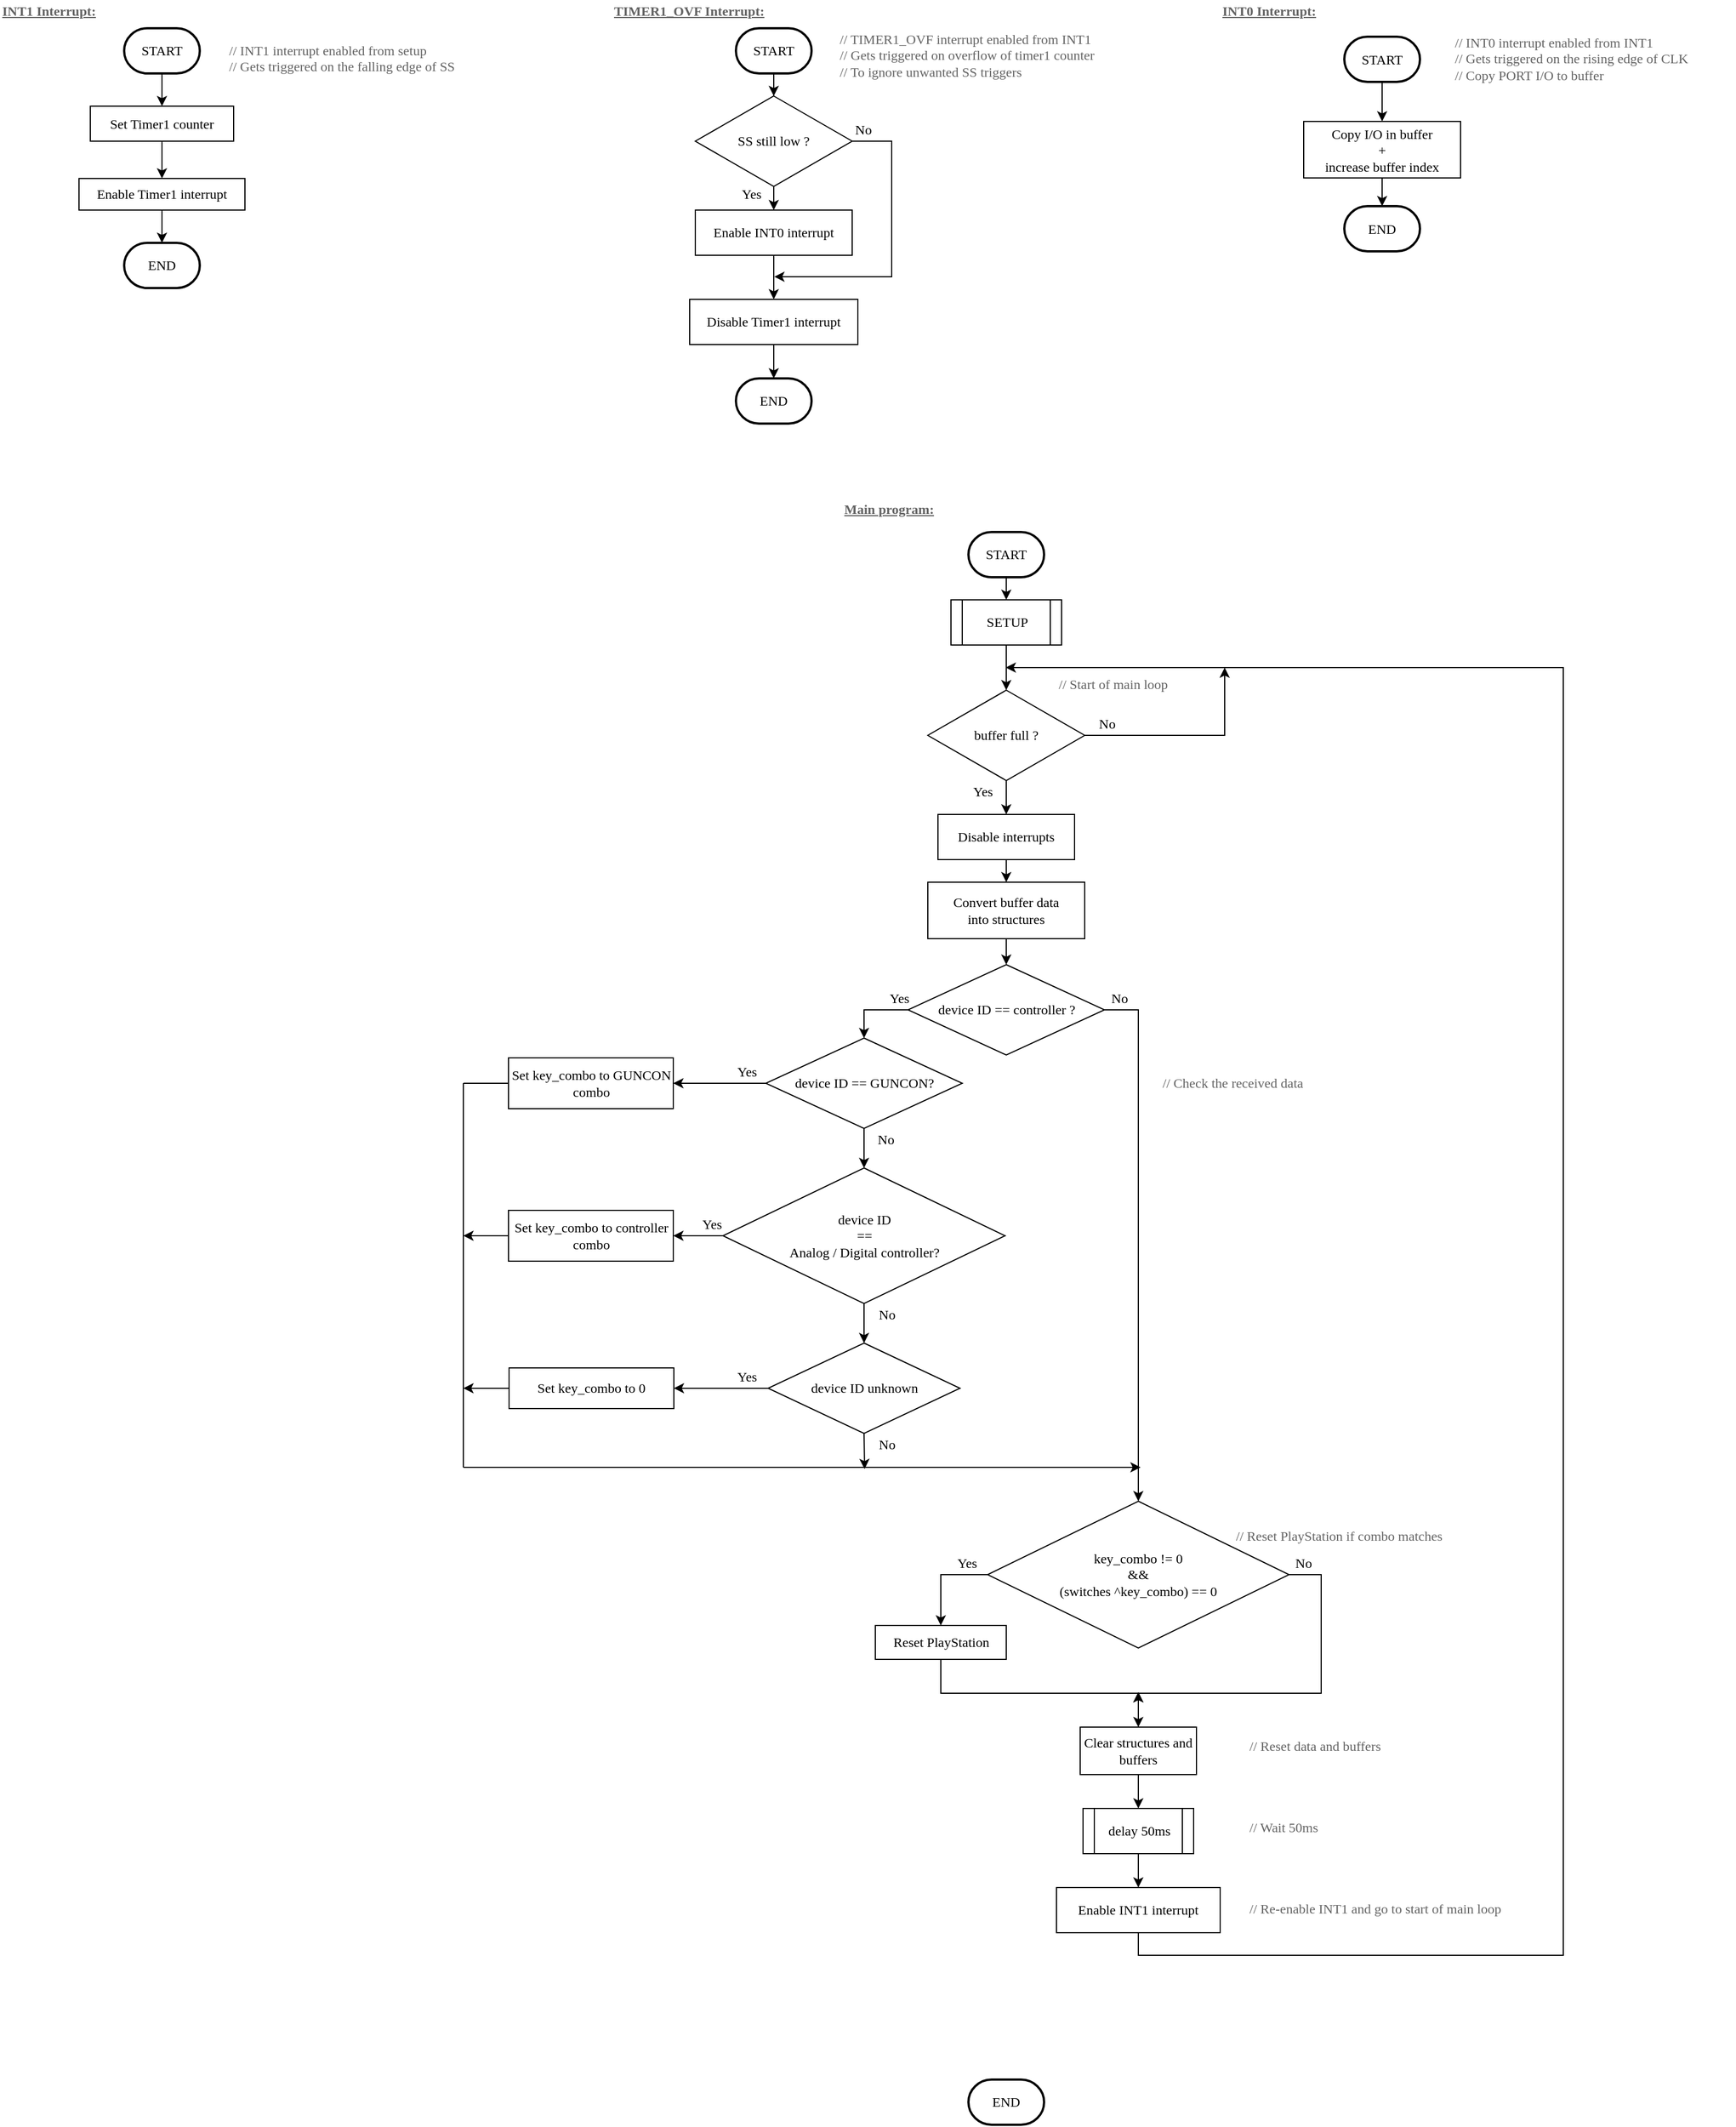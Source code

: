 <mxfile pages="1" version="11.2.3" type="device"><diagram id="JKauMuYggEosS_-djt-7" name="Page-1"><mxGraphModel dx="1673" dy="907" grid="1" gridSize="10" guides="1" tooltips="1" connect="1" arrows="1" fold="1" page="1" pageScale="1" pageWidth="1654" pageHeight="2336" math="0" shadow="0"><root><mxCell id="0"/><mxCell id="1" parent="0"/><mxCell id="F1wwmcC6f5FgBZLZRbv3-9" style="edgeStyle=orthogonalEdgeStyle;rounded=0;orthogonalLoop=1;jettySize=auto;html=1;exitX=0.5;exitY=1;exitDx=0;exitDy=0;exitPerimeter=0;fontFamily=Tahoma;entryX=0.5;entryY=0;entryDx=0;entryDy=0;" parent="1" source="F1wwmcC6f5FgBZLZRbv3-2" target="Lmex9s0vP_HxeaSYJ8kb-10" edge="1"><mxGeometry relative="1" as="geometry"><mxPoint x="203" y="140" as="targetPoint"/></mxGeometry></mxCell><mxCell id="F1wwmcC6f5FgBZLZRbv3-2" value="START" style="strokeWidth=2;html=1;shape=mxgraph.flowchart.terminator;whiteSpace=wrap;fontFamily=Tahoma;" parent="1" vertex="1"><mxGeometry x="170" y="70" width="67" height="40" as="geometry"/></mxCell><mxCell id="F1wwmcC6f5FgBZLZRbv3-3" value="END" style="strokeWidth=2;html=1;shape=mxgraph.flowchart.terminator;whiteSpace=wrap;fontFamily=Tahoma;" parent="1" vertex="1"><mxGeometry x="170" y="260" width="67" height="40" as="geometry"/></mxCell><mxCell id="F1wwmcC6f5FgBZLZRbv3-13" style="edgeStyle=orthogonalEdgeStyle;rounded=0;orthogonalLoop=1;jettySize=auto;html=1;exitX=0.5;exitY=1;exitDx=0;exitDy=0;exitPerimeter=0;entryX=0.5;entryY=0;entryDx=0;entryDy=0;fontFamily=Tahoma;" parent="1" source="F1wwmcC6f5FgBZLZRbv3-4" target="F1wwmcC6f5FgBZLZRbv3-11" edge="1"><mxGeometry relative="1" as="geometry"/></mxCell><mxCell id="F1wwmcC6f5FgBZLZRbv3-4" value="START" style="strokeWidth=2;html=1;shape=mxgraph.flowchart.terminator;whiteSpace=wrap;fontFamily=Tahoma;" parent="1" vertex="1"><mxGeometry x="1251" y="77.5" width="67" height="40" as="geometry"/></mxCell><mxCell id="F1wwmcC6f5FgBZLZRbv3-5" value="END" style="strokeWidth=2;html=1;shape=mxgraph.flowchart.terminator;whiteSpace=wrap;fontFamily=Tahoma;" parent="1" vertex="1"><mxGeometry x="1251" y="227.5" width="67" height="40" as="geometry"/></mxCell><mxCell id="F1wwmcC6f5FgBZLZRbv3-19" style="edgeStyle=orthogonalEdgeStyle;rounded=0;orthogonalLoop=1;jettySize=auto;html=1;exitX=0.5;exitY=1;exitDx=0;exitDy=0;exitPerimeter=0;entryX=0.5;entryY=0;entryDx=0;entryDy=0;fontFamily=Tahoma;" parent="1" source="F1wwmcC6f5FgBZLZRbv3-6" target="F1wwmcC6f5FgBZLZRbv3-18" edge="1"><mxGeometry relative="1" as="geometry"/></mxCell><mxCell id="F1wwmcC6f5FgBZLZRbv3-6" value="START" style="strokeWidth=2;html=1;shape=mxgraph.flowchart.terminator;whiteSpace=wrap;fontFamily=Tahoma;" parent="1" vertex="1"><mxGeometry x="918" y="516" width="67" height="40" as="geometry"/></mxCell><mxCell id="F1wwmcC6f5FgBZLZRbv3-7" value="END" style="strokeWidth=2;html=1;shape=mxgraph.flowchart.terminator;whiteSpace=wrap;fontFamily=Tahoma;" parent="1" vertex="1"><mxGeometry x="918" y="1886" width="67" height="40" as="geometry"/></mxCell><mxCell id="F1wwmcC6f5FgBZLZRbv3-10" style="edgeStyle=orthogonalEdgeStyle;rounded=0;orthogonalLoop=1;jettySize=auto;html=1;exitX=0.5;exitY=1;exitDx=0;exitDy=0;fontFamily=Tahoma;entryX=0.5;entryY=0;entryDx=0;entryDy=0;entryPerimeter=0;" parent="1" source="F1wwmcC6f5FgBZLZRbv3-8" target="F1wwmcC6f5FgBZLZRbv3-3" edge="1"><mxGeometry relative="1" as="geometry"><mxPoint x="203" y="257" as="targetPoint"/></mxGeometry></mxCell><mxCell id="F1wwmcC6f5FgBZLZRbv3-8" value="&lt;div&gt;Enable Timer1 interrupt&lt;/div&gt;" style="rounded=0;whiteSpace=wrap;html=1;fontFamily=Tahoma;" parent="1" vertex="1"><mxGeometry x="130" y="203" width="147" height="28" as="geometry"/></mxCell><mxCell id="F1wwmcC6f5FgBZLZRbv3-82" style="edgeStyle=orthogonalEdgeStyle;rounded=0;orthogonalLoop=1;jettySize=auto;html=1;entryX=0.5;entryY=0;entryDx=0;entryDy=0;entryPerimeter=0;fontFamily=Tahoma;" parent="1" source="F1wwmcC6f5FgBZLZRbv3-11" target="F1wwmcC6f5FgBZLZRbv3-5" edge="1"><mxGeometry relative="1" as="geometry"/></mxCell><mxCell id="F1wwmcC6f5FgBZLZRbv3-11" value="&lt;div&gt;Copy I/O in buffer&lt;/div&gt;&lt;div&gt;+&lt;/div&gt;&lt;div&gt;increase buffer index&lt;br&gt;&lt;/div&gt;" style="rounded=0;whiteSpace=wrap;html=1;fontFamily=Tahoma;" parent="1" vertex="1"><mxGeometry x="1215" y="152.5" width="139" height="50" as="geometry"/></mxCell><mxCell id="F1wwmcC6f5FgBZLZRbv3-21" style="edgeStyle=orthogonalEdgeStyle;rounded=0;orthogonalLoop=1;jettySize=auto;html=1;exitX=0.5;exitY=1;exitDx=0;exitDy=0;entryX=0.5;entryY=0;entryDx=0;entryDy=0;fontFamily=Tahoma;" parent="1" source="F1wwmcC6f5FgBZLZRbv3-18" target="F1wwmcC6f5FgBZLZRbv3-20" edge="1"><mxGeometry relative="1" as="geometry"/></mxCell><mxCell id="F1wwmcC6f5FgBZLZRbv3-18" value="SETUP" style="shape=process;whiteSpace=wrap;html=1;backgroundOutline=1;fontFamily=Tahoma;" parent="1" vertex="1"><mxGeometry x="902.5" y="576" width="98" height="40" as="geometry"/></mxCell><mxCell id="F1wwmcC6f5FgBZLZRbv3-24" style="edgeStyle=orthogonalEdgeStyle;rounded=0;orthogonalLoop=1;jettySize=auto;html=1;exitX=0.5;exitY=1;exitDx=0;exitDy=0;entryX=0.5;entryY=0;entryDx=0;entryDy=0;fontFamily=Tahoma;" parent="1" source="F1wwmcC6f5FgBZLZRbv3-20" target="F1wwmcC6f5FgBZLZRbv3-22" edge="1"><mxGeometry relative="1" as="geometry"/></mxCell><mxCell id="F1wwmcC6f5FgBZLZRbv3-68" style="edgeStyle=orthogonalEdgeStyle;rounded=0;orthogonalLoop=1;jettySize=auto;html=1;fontFamily=Tahoma;" parent="1" source="F1wwmcC6f5FgBZLZRbv3-20" edge="1"><mxGeometry relative="1" as="geometry"><mxPoint x="1145" y="636" as="targetPoint"/><Array as="points"><mxPoint x="1145" y="696"/><mxPoint x="1145" y="636"/></Array></mxGeometry></mxCell><mxCell id="F1wwmcC6f5FgBZLZRbv3-20" value="buffer full ?" style="rhombus;whiteSpace=wrap;html=1;fontFamily=Tahoma;" parent="1" vertex="1"><mxGeometry x="882" y="656" width="139" height="80" as="geometry"/></mxCell><mxCell id="F1wwmcC6f5FgBZLZRbv3-25" style="edgeStyle=orthogonalEdgeStyle;rounded=0;orthogonalLoop=1;jettySize=auto;html=1;exitX=0.5;exitY=1;exitDx=0;exitDy=0;fontFamily=Tahoma;entryX=0.5;entryY=0;entryDx=0;entryDy=0;" parent="1" source="F1wwmcC6f5FgBZLZRbv3-22" target="F1wwmcC6f5FgBZLZRbv3-23" edge="1"><mxGeometry relative="1" as="geometry"><mxPoint x="952" y="816" as="targetPoint"/></mxGeometry></mxCell><mxCell id="F1wwmcC6f5FgBZLZRbv3-22" value="Disable interrupts" style="rounded=0;whiteSpace=wrap;html=1;fontFamily=Tahoma;" parent="1" vertex="1"><mxGeometry x="891" y="766" width="121" height="40" as="geometry"/></mxCell><mxCell id="F1wwmcC6f5FgBZLZRbv3-66" style="edgeStyle=orthogonalEdgeStyle;rounded=0;orthogonalLoop=1;jettySize=auto;html=1;entryX=0.5;entryY=0;entryDx=0;entryDy=0;fontFamily=Tahoma;" parent="1" source="F1wwmcC6f5FgBZLZRbv3-23" target="F1wwmcC6f5FgBZLZRbv3-28" edge="1"><mxGeometry relative="1" as="geometry"/></mxCell><mxCell id="F1wwmcC6f5FgBZLZRbv3-23" value="&lt;div&gt;Convert buffer data&lt;/div&gt;&lt;div&gt;into structures&lt;br&gt;&lt;/div&gt;" style="rounded=0;whiteSpace=wrap;html=1;fontFamily=Tahoma;" parent="1" vertex="1"><mxGeometry x="882" y="826" width="139" height="50" as="geometry"/></mxCell><mxCell id="F1wwmcC6f5FgBZLZRbv3-26" style="edgeStyle=orthogonalEdgeStyle;rounded=0;orthogonalLoop=1;jettySize=auto;html=1;exitX=0;exitY=0.5;exitDx=0;exitDy=0;entryX=0.5;entryY=0;entryDx=0;entryDy=0;fontFamily=Tahoma;verticalAlign=middle;align=center;" parent="1" source="F1wwmcC6f5FgBZLZRbv3-28" target="F1wwmcC6f5FgBZLZRbv3-31" edge="1"><mxGeometry relative="1" as="geometry"/></mxCell><mxCell id="F1wwmcC6f5FgBZLZRbv3-27" style="edgeStyle=orthogonalEdgeStyle;rounded=0;orthogonalLoop=1;jettySize=auto;html=1;exitX=1;exitY=0.5;exitDx=0;exitDy=0;entryX=0.5;entryY=0;entryDx=0;entryDy=0;fontFamily=Tahoma;verticalAlign=middle;align=center;" parent="1" source="F1wwmcC6f5FgBZLZRbv3-28" target="F1wwmcC6f5FgBZLZRbv3-45" edge="1"><mxGeometry relative="1" as="geometry"/></mxCell><mxCell id="F1wwmcC6f5FgBZLZRbv3-28" value="&lt;div&gt;device ID == controller ?&lt;/div&gt;" style="rhombus;whiteSpace=wrap;html=1;fontFamily=Tahoma;verticalAlign=middle;align=center;" parent="1" vertex="1"><mxGeometry x="864.5" y="899" width="174" height="80" as="geometry"/></mxCell><mxCell id="F1wwmcC6f5FgBZLZRbv3-29" style="edgeStyle=orthogonalEdgeStyle;rounded=0;orthogonalLoop=1;jettySize=auto;html=1;exitX=0.5;exitY=1;exitDx=0;exitDy=0;entryX=0.5;entryY=0;entryDx=0;entryDy=0;fontFamily=Tahoma;verticalAlign=middle;align=center;" parent="1" source="F1wwmcC6f5FgBZLZRbv3-31" target="F1wwmcC6f5FgBZLZRbv3-34" edge="1"><mxGeometry relative="1" as="geometry"/></mxCell><mxCell id="F1wwmcC6f5FgBZLZRbv3-30" style="edgeStyle=orthogonalEdgeStyle;rounded=0;orthogonalLoop=1;jettySize=auto;html=1;exitX=0;exitY=0.5;exitDx=0;exitDy=0;entryX=1;entryY=0.5;entryDx=0;entryDy=0;fontFamily=Tahoma;verticalAlign=middle;align=center;" parent="1" source="F1wwmcC6f5FgBZLZRbv3-31" target="F1wwmcC6f5FgBZLZRbv3-38" edge="1"><mxGeometry relative="1" as="geometry"><mxPoint x="700.147" y="1004.235" as="targetPoint"/></mxGeometry></mxCell><mxCell id="F1wwmcC6f5FgBZLZRbv3-31" value="device ID == GUNCON?" style="rhombus;whiteSpace=wrap;html=1;fontFamily=Tahoma;verticalAlign=middle;align=center;" parent="1" vertex="1"><mxGeometry x="738.5" y="964" width="174" height="80" as="geometry"/></mxCell><mxCell id="F1wwmcC6f5FgBZLZRbv3-32" style="edgeStyle=orthogonalEdgeStyle;rounded=0;orthogonalLoop=1;jettySize=auto;html=1;exitX=0.5;exitY=1;exitDx=0;exitDy=0;entryX=0.5;entryY=0;entryDx=0;entryDy=0;fontFamily=Tahoma;verticalAlign=middle;align=center;" parent="1" source="F1wwmcC6f5FgBZLZRbv3-34" target="F1wwmcC6f5FgBZLZRbv3-37" edge="1"><mxGeometry relative="1" as="geometry"/></mxCell><mxCell id="F1wwmcC6f5FgBZLZRbv3-33" style="edgeStyle=orthogonalEdgeStyle;rounded=0;orthogonalLoop=1;jettySize=auto;html=1;exitX=0;exitY=0.5;exitDx=0;exitDy=0;entryX=1;entryY=0.5;entryDx=0;entryDy=0;fontFamily=Tahoma;verticalAlign=middle;align=center;" parent="1" source="F1wwmcC6f5FgBZLZRbv3-34" target="F1wwmcC6f5FgBZLZRbv3-40" edge="1"><mxGeometry relative="1" as="geometry"/></mxCell><mxCell id="F1wwmcC6f5FgBZLZRbv3-34" value="&lt;div&gt;device ID &lt;br&gt;&lt;/div&gt;&lt;div&gt;== &lt;br&gt;&lt;/div&gt;&lt;div&gt;Analog / Digital controller?&lt;/div&gt;" style="rhombus;whiteSpace=wrap;html=1;fontFamily=Tahoma;verticalAlign=middle;align=center;" parent="1" vertex="1"><mxGeometry x="700.5" y="1079" width="250" height="120" as="geometry"/></mxCell><mxCell id="F1wwmcC6f5FgBZLZRbv3-35" style="edgeStyle=orthogonalEdgeStyle;rounded=0;orthogonalLoop=1;jettySize=auto;html=1;exitX=0;exitY=0.5;exitDx=0;exitDy=0;entryX=1;entryY=0.5;entryDx=0;entryDy=0;fontFamily=Tahoma;verticalAlign=middle;align=center;" parent="1" source="F1wwmcC6f5FgBZLZRbv3-37" target="F1wwmcC6f5FgBZLZRbv3-42" edge="1"><mxGeometry relative="1" as="geometry"/></mxCell><mxCell id="F1wwmcC6f5FgBZLZRbv3-36" style="edgeStyle=orthogonalEdgeStyle;rounded=0;orthogonalLoop=1;jettySize=auto;html=1;exitX=0.5;exitY=1;exitDx=0;exitDy=0;endArrow=classic;endFill=1;strokeColor=#000000;fontFamily=Tahoma;verticalAlign=middle;align=center;" parent="1" source="F1wwmcC6f5FgBZLZRbv3-37" edge="1"><mxGeometry relative="1" as="geometry"><mxPoint x="826" y="1345.5" as="targetPoint"/></mxGeometry></mxCell><mxCell id="F1wwmcC6f5FgBZLZRbv3-37" value="&lt;div&gt;device ID unknown&lt;br&gt;&lt;/div&gt;" style="rhombus;whiteSpace=wrap;html=1;fontFamily=Tahoma;verticalAlign=middle;align=center;" parent="1" vertex="1"><mxGeometry x="740.5" y="1234" width="170" height="80" as="geometry"/></mxCell><mxCell id="F1wwmcC6f5FgBZLZRbv3-38" value="Set key_combo to GUNCON combo" style="rounded=0;whiteSpace=wrap;html=1;fontFamily=Tahoma;verticalAlign=middle;align=center;" parent="1" vertex="1"><mxGeometry x="510.5" y="981.5" width="146" height="45" as="geometry"/></mxCell><mxCell id="F1wwmcC6f5FgBZLZRbv3-39" style="edgeStyle=orthogonalEdgeStyle;rounded=0;orthogonalLoop=1;jettySize=auto;html=1;fontFamily=Tahoma;verticalAlign=middle;align=center;" parent="1" source="F1wwmcC6f5FgBZLZRbv3-40" edge="1"><mxGeometry relative="1" as="geometry"><mxPoint x="470.5" y="1139" as="targetPoint"/></mxGeometry></mxCell><mxCell id="F1wwmcC6f5FgBZLZRbv3-40" value="Set key_combo to controller combo" style="rounded=0;whiteSpace=wrap;html=1;fontFamily=Tahoma;verticalAlign=middle;align=center;" parent="1" vertex="1"><mxGeometry x="510.5" y="1116.5" width="146" height="45" as="geometry"/></mxCell><mxCell id="F1wwmcC6f5FgBZLZRbv3-41" style="edgeStyle=orthogonalEdgeStyle;rounded=0;orthogonalLoop=1;jettySize=auto;html=1;fontFamily=Tahoma;verticalAlign=middle;align=center;" parent="1" source="F1wwmcC6f5FgBZLZRbv3-42" edge="1"><mxGeometry relative="1" as="geometry"><mxPoint x="470.5" y="1274" as="targetPoint"/></mxGeometry></mxCell><mxCell id="F1wwmcC6f5FgBZLZRbv3-42" value="Set key_combo to 0" style="rounded=0;whiteSpace=wrap;html=1;fontFamily=Tahoma;verticalAlign=middle;align=center;" parent="1" vertex="1"><mxGeometry x="511" y="1256" width="146" height="36" as="geometry"/></mxCell><mxCell id="F1wwmcC6f5FgBZLZRbv3-43" style="edgeStyle=orthogonalEdgeStyle;rounded=0;orthogonalLoop=1;jettySize=auto;html=1;exitX=0;exitY=0.5;exitDx=0;exitDy=0;entryX=0.5;entryY=0;entryDx=0;entryDy=0;fontFamily=Tahoma;verticalAlign=middle;align=center;" parent="1" source="F1wwmcC6f5FgBZLZRbv3-45" target="F1wwmcC6f5FgBZLZRbv3-50" edge="1"><mxGeometry relative="1" as="geometry"/></mxCell><mxCell id="F1wwmcC6f5FgBZLZRbv3-44" style="edgeStyle=orthogonalEdgeStyle;rounded=0;orthogonalLoop=1;jettySize=auto;html=1;exitX=1;exitY=0.5;exitDx=0;exitDy=0;endArrow=classic;endFill=1;strokeColor=#000000;fontFamily=Tahoma;verticalAlign=middle;align=center;" parent="1" source="F1wwmcC6f5FgBZLZRbv3-45" edge="1"><mxGeometry relative="1" as="geometry"><mxPoint x="1068.5" y="1543" as="targetPoint"/><Array as="points"><mxPoint x="1230.5" y="1439"/><mxPoint x="1230.5" y="1544"/></Array></mxGeometry></mxCell><mxCell id="F1wwmcC6f5FgBZLZRbv3-45" value="&lt;div&gt;key_combo != 0&lt;/div&gt;&lt;div&gt;&amp;amp;&amp;amp;&lt;/div&gt;&lt;div&gt;(switches ^key_combo) == 0&lt;br&gt;&lt;/div&gt;" style="rhombus;whiteSpace=wrap;html=1;fontFamily=Tahoma;verticalAlign=middle;align=center;" parent="1" vertex="1"><mxGeometry x="935" y="1374" width="267" height="130" as="geometry"/></mxCell><mxCell id="F1wwmcC6f5FgBZLZRbv3-46" value="" style="endArrow=classic;html=1;fontFamily=Tahoma;verticalAlign=middle;align=center;" parent="1" edge="1"><mxGeometry width="50" height="50" relative="1" as="geometry"><mxPoint x="470.5" y="1344" as="sourcePoint"/><mxPoint x="1070.5" y="1344" as="targetPoint"/></mxGeometry></mxCell><mxCell id="F1wwmcC6f5FgBZLZRbv3-47" value="" style="endArrow=none;html=1;fontFamily=Tahoma;verticalAlign=middle;align=center;" parent="1" edge="1"><mxGeometry width="50" height="50" relative="1" as="geometry"><mxPoint x="470.5" y="1344" as="sourcePoint"/><mxPoint x="470.5" y="1004" as="targetPoint"/></mxGeometry></mxCell><mxCell id="F1wwmcC6f5FgBZLZRbv3-48" value="" style="endArrow=none;html=1;entryX=0;entryY=0.5;entryDx=0;entryDy=0;fontFamily=Tahoma;verticalAlign=middle;align=center;" parent="1" target="F1wwmcC6f5FgBZLZRbv3-38" edge="1"><mxGeometry width="50" height="50" relative="1" as="geometry"><mxPoint x="470.5" y="1004" as="sourcePoint"/><mxPoint x="490.5" y="956.5" as="targetPoint"/></mxGeometry></mxCell><mxCell id="F1wwmcC6f5FgBZLZRbv3-49" style="edgeStyle=orthogonalEdgeStyle;rounded=0;orthogonalLoop=1;jettySize=auto;html=1;strokeColor=#000000;endArrow=classic;endFill=1;fontFamily=Tahoma;verticalAlign=middle;align=center;" parent="1" source="F1wwmcC6f5FgBZLZRbv3-50" edge="1"><mxGeometry relative="1" as="geometry"><mxPoint x="1068.5" y="1543" as="targetPoint"/><Array as="points"><mxPoint x="893.5" y="1544"/></Array></mxGeometry></mxCell><mxCell id="F1wwmcC6f5FgBZLZRbv3-50" value="Reset PlayStation" style="rounded=0;whiteSpace=wrap;html=1;fontFamily=Tahoma;verticalAlign=middle;align=center;" parent="1" vertex="1"><mxGeometry x="835.5" y="1484" width="116" height="30" as="geometry"/></mxCell><mxCell id="F1wwmcC6f5FgBZLZRbv3-75" style="edgeStyle=orthogonalEdgeStyle;rounded=0;orthogonalLoop=1;jettySize=auto;html=1;entryX=0.5;entryY=0;entryDx=0;entryDy=0;fontFamily=Tahoma;" parent="1" source="F1wwmcC6f5FgBZLZRbv3-51" target="F1wwmcC6f5FgBZLZRbv3-73" edge="1"><mxGeometry relative="1" as="geometry"/></mxCell><mxCell id="F1wwmcC6f5FgBZLZRbv3-51" value="Clear structures and buffers" style="rounded=0;whiteSpace=wrap;html=1;fontFamily=Tahoma;verticalAlign=middle;align=center;" parent="1" vertex="1"><mxGeometry x="1017" y="1574" width="103" height="42" as="geometry"/></mxCell><mxCell id="F1wwmcC6f5FgBZLZRbv3-52" value="" style="endArrow=classic;html=1;strokeColor=#000000;entryX=0.5;entryY=0;entryDx=0;entryDy=0;fontFamily=Tahoma;verticalAlign=middle;align=center;" parent="1" target="F1wwmcC6f5FgBZLZRbv3-51" edge="1"><mxGeometry width="50" height="50" relative="1" as="geometry"><mxPoint x="1068.5" y="1544" as="sourcePoint"/><mxPoint x="890.5" y="1644" as="targetPoint"/></mxGeometry></mxCell><mxCell id="F1wwmcC6f5FgBZLZRbv3-53" value="Yes" style="text;html=1;strokeColor=none;fillColor=none;align=center;verticalAlign=middle;whiteSpace=wrap;rounded=0;fontFamily=Tahoma;" parent="1" vertex="1"><mxGeometry x="836.5" y="919" width="40" height="20" as="geometry"/></mxCell><mxCell id="F1wwmcC6f5FgBZLZRbv3-54" value="Yes" style="text;html=1;strokeColor=none;fillColor=none;align=center;verticalAlign=middle;whiteSpace=wrap;rounded=0;fontFamily=Tahoma;" parent="1" vertex="1"><mxGeometry x="896.5" y="1419" width="40" height="20" as="geometry"/></mxCell><mxCell id="F1wwmcC6f5FgBZLZRbv3-55" value="&lt;div&gt;No&lt;/div&gt;" style="text;html=1;strokeColor=none;fillColor=none;align=center;verticalAlign=middle;whiteSpace=wrap;rounded=0;fontFamily=Tahoma;" parent="1" vertex="1"><mxGeometry x="1031.5" y="919" width="40" height="20" as="geometry"/></mxCell><mxCell id="F1wwmcC6f5FgBZLZRbv3-56" value="&lt;div&gt;No&lt;/div&gt;" style="text;html=1;strokeColor=none;fillColor=none;align=center;verticalAlign=middle;whiteSpace=wrap;rounded=0;fontFamily=Tahoma;" parent="1" vertex="1"><mxGeometry x="1194.5" y="1419" width="40" height="20" as="geometry"/></mxCell><mxCell id="F1wwmcC6f5FgBZLZRbv3-57" value="Yes" style="text;html=1;strokeColor=none;fillColor=none;align=center;verticalAlign=middle;whiteSpace=wrap;rounded=0;fontFamily=Tahoma;" parent="1" vertex="1"><mxGeometry x="701.5" y="984" width="40" height="20" as="geometry"/></mxCell><mxCell id="F1wwmcC6f5FgBZLZRbv3-58" value="Yes" style="text;html=1;strokeColor=none;fillColor=none;align=center;verticalAlign=middle;whiteSpace=wrap;rounded=0;fontFamily=Tahoma;" parent="1" vertex="1"><mxGeometry x="670.5" y="1119" width="40" height="20" as="geometry"/></mxCell><mxCell id="F1wwmcC6f5FgBZLZRbv3-59" value="Yes" style="text;html=1;strokeColor=none;fillColor=none;align=center;verticalAlign=middle;whiteSpace=wrap;rounded=0;fontFamily=Tahoma;" parent="1" vertex="1"><mxGeometry x="701.5" y="1254" width="40" height="20" as="geometry"/></mxCell><mxCell id="F1wwmcC6f5FgBZLZRbv3-60" value="&lt;div&gt;No&lt;/div&gt;" style="text;html=1;strokeColor=none;fillColor=none;align=center;verticalAlign=middle;whiteSpace=wrap;rounded=0;fontFamily=Tahoma;" parent="1" vertex="1"><mxGeometry x="824.5" y="1044" width="40" height="20" as="geometry"/></mxCell><mxCell id="F1wwmcC6f5FgBZLZRbv3-61" value="&lt;div&gt;No&lt;/div&gt;" style="text;html=1;strokeColor=none;fillColor=none;align=center;verticalAlign=middle;whiteSpace=wrap;rounded=0;fontFamily=Tahoma;" parent="1" vertex="1"><mxGeometry x="825.5" y="1199" width="40" height="20" as="geometry"/></mxCell><mxCell id="F1wwmcC6f5FgBZLZRbv3-62" value="&lt;div&gt;No&lt;/div&gt;" style="text;html=1;strokeColor=none;fillColor=none;align=center;verticalAlign=middle;whiteSpace=wrap;rounded=0;fontFamily=Tahoma;" parent="1" vertex="1"><mxGeometry x="825.5" y="1314" width="40" height="20" as="geometry"/></mxCell><mxCell id="F1wwmcC6f5FgBZLZRbv3-63" value="// Check the received data" style="text;html=1;resizable=0;points=[];autosize=1;align=left;verticalAlign=top;spacingTop=-4;fontFamily=Tahoma;fontColor=#636363;" parent="1" vertex="1"><mxGeometry x="1087.5" y="994" width="160" height="20" as="geometry"/></mxCell><mxCell id="F1wwmcC6f5FgBZLZRbv3-64" value="&lt;div&gt;// Reset PlayStation if combo matches&lt;/div&gt;&lt;div&gt;&lt;br&gt;&lt;/div&gt;" style="text;html=1;resizable=0;points=[];autosize=1;align=left;verticalAlign=top;spacingTop=-4;fontFamily=Tahoma;fontColor=#636363;" parent="1" vertex="1"><mxGeometry x="1152.5" y="1394.5" width="230" height="30" as="geometry"/></mxCell><mxCell id="F1wwmcC6f5FgBZLZRbv3-65" value="&lt;div&gt;// Reset data and buffers&lt;/div&gt;&lt;div&gt;&lt;br&gt;&lt;/div&gt;&lt;div&gt;&lt;br&gt;&lt;/div&gt;&lt;div&gt;&lt;br&gt;&lt;/div&gt;&lt;div&gt;&lt;br&gt;&lt;/div&gt;&lt;div&gt;// Wait 50ms&lt;/div&gt;&lt;div&gt;&lt;br&gt;&lt;/div&gt;&lt;div&gt;&lt;br&gt;&lt;/div&gt;&lt;div&gt;&lt;br&gt;&lt;/div&gt;&lt;div&gt;&lt;br&gt;&lt;/div&gt;&lt;div&gt;// Re-enable INT1 and go to start of main loop&lt;br&gt;&lt;/div&gt;&lt;div&gt;&lt;br&gt;&lt;/div&gt;" style="text;html=1;resizable=0;points=[];autosize=1;align=left;verticalAlign=top;spacingTop=-4;fontFamily=Tahoma;fontColor=#636363;direction=south;" parent="1" vertex="1"><mxGeometry x="1164.5" y="1581" width="270" height="170" as="geometry"/></mxCell><mxCell id="F1wwmcC6f5FgBZLZRbv3-71" style="edgeStyle=orthogonalEdgeStyle;rounded=0;orthogonalLoop=1;jettySize=auto;html=1;exitX=0.5;exitY=1;exitDx=0;exitDy=0;fontFamily=Tahoma;" parent="1" source="F1wwmcC6f5FgBZLZRbv3-69" edge="1"><mxGeometry relative="1" as="geometry"><mxPoint x="951" y="636" as="targetPoint"/><Array as="points"><mxPoint x="1068" y="1776"/><mxPoint x="1445" y="1776"/><mxPoint x="1445" y="636"/></Array></mxGeometry></mxCell><mxCell id="F1wwmcC6f5FgBZLZRbv3-69" value="Enable INT1 interrupt" style="rounded=0;whiteSpace=wrap;html=1;fontFamily=Tahoma;verticalAlign=middle;align=center;" parent="1" vertex="1"><mxGeometry x="996" y="1716" width="145" height="40" as="geometry"/></mxCell><mxCell id="F1wwmcC6f5FgBZLZRbv3-74" style="edgeStyle=orthogonalEdgeStyle;rounded=0;orthogonalLoop=1;jettySize=auto;html=1;entryX=0.5;entryY=0;entryDx=0;entryDy=0;fontFamily=Tahoma;" parent="1" source="F1wwmcC6f5FgBZLZRbv3-73" target="F1wwmcC6f5FgBZLZRbv3-69" edge="1"><mxGeometry relative="1" as="geometry"/></mxCell><mxCell id="F1wwmcC6f5FgBZLZRbv3-73" value="delay 50ms" style="shape=process;whiteSpace=wrap;html=1;backgroundOutline=1;fontFamily=Tahoma;" parent="1" vertex="1"><mxGeometry x="1019.5" y="1646" width="98" height="40" as="geometry"/></mxCell><mxCell id="F1wwmcC6f5FgBZLZRbv3-76" value="Yes" style="text;html=1;strokeColor=none;fillColor=none;align=center;verticalAlign=middle;whiteSpace=wrap;rounded=0;fontFamily=Tahoma;" parent="1" vertex="1"><mxGeometry x="910.5" y="736" width="40" height="20" as="geometry"/></mxCell><mxCell id="F1wwmcC6f5FgBZLZRbv3-77" value="&lt;div&gt;No&lt;/div&gt;" style="text;html=1;strokeColor=none;fillColor=none;align=center;verticalAlign=middle;whiteSpace=wrap;rounded=0;fontFamily=Tahoma;" parent="1" vertex="1"><mxGeometry x="1021" y="676" width="40" height="20" as="geometry"/></mxCell><mxCell id="F1wwmcC6f5FgBZLZRbv3-78" value="&lt;div&gt;// INT1 interrupt enabled from setup&lt;/div&gt;&lt;div&gt;// Gets triggered on the falling edge of SS&lt;br&gt;&lt;/div&gt;" style="text;html=1;resizable=0;points=[];autosize=1;align=left;verticalAlign=top;spacingTop=-4;fontFamily=Tahoma;fontColor=#636363;" parent="1" vertex="1"><mxGeometry x="261" y="80" width="250" height="30" as="geometry"/></mxCell><mxCell id="F1wwmcC6f5FgBZLZRbv3-80" value="&lt;div&gt;// INT0 interrupt enabled from INT1&lt;/div&gt;&lt;div&gt;// Gets triggered on the rising edge of CLK&lt;/div&gt;&lt;div&gt;// Copy PORT I/O to buffer&lt;/div&gt;" style="text;html=1;resizable=0;points=[];autosize=1;align=left;verticalAlign=top;spacingTop=-4;fontFamily=Tahoma;fontColor=#636363;" parent="1" vertex="1"><mxGeometry x="1347" y="72.5" width="250" height="40" as="geometry"/></mxCell><mxCell id="F1wwmcC6f5FgBZLZRbv3-81" value="// Start of main loop" style="text;html=1;resizable=0;points=[];autosize=1;align=left;verticalAlign=top;spacingTop=-4;fontFamily=Tahoma;fontColor=#636363;" parent="1" vertex="1"><mxGeometry x="996" y="641" width="130" height="20" as="geometry"/></mxCell><mxCell id="F1wwmcC6f5FgBZLZRbv3-84" value="&lt;u&gt;&lt;b&gt;INT1 Interrupt:&lt;/b&gt;&lt;/u&gt;" style="text;html=1;resizable=0;points=[];autosize=1;align=left;verticalAlign=top;spacingTop=-4;fontFamily=Tahoma;fontColor=#636363;" parent="1" vertex="1"><mxGeometry x="60" y="45" width="110" height="20" as="geometry"/></mxCell><mxCell id="F1wwmcC6f5FgBZLZRbv3-85" value="&lt;u&gt;&lt;b&gt;INT0 Interrupt:&lt;/b&gt;&lt;/u&gt;" style="text;html=1;resizable=0;points=[];autosize=1;align=left;verticalAlign=top;spacingTop=-4;fontFamily=Tahoma;fontColor=#636363;" parent="1" vertex="1"><mxGeometry x="1141" y="45" width="110" height="20" as="geometry"/></mxCell><mxCell id="F1wwmcC6f5FgBZLZRbv3-86" value="&lt;u&gt;&lt;b&gt;Main program:&lt;br&gt;&lt;/b&gt;&lt;/u&gt;" style="text;html=1;resizable=0;points=[];autosize=1;align=left;verticalAlign=top;spacingTop=-4;fontFamily=Tahoma;fontColor=#636363;" parent="1" vertex="1"><mxGeometry x="805.5" y="486" width="100" height="20" as="geometry"/></mxCell><mxCell id="Lmex9s0vP_HxeaSYJ8kb-15" style="edgeStyle=orthogonalEdgeStyle;rounded=0;orthogonalLoop=1;jettySize=auto;html=1;entryX=0.5;entryY=0;entryDx=0;entryDy=0;" edge="1" parent="1" source="Lmex9s0vP_HxeaSYJ8kb-2" target="Lmex9s0vP_HxeaSYJ8kb-14"><mxGeometry relative="1" as="geometry"/></mxCell><mxCell id="Lmex9s0vP_HxeaSYJ8kb-2" value="START" style="strokeWidth=2;html=1;shape=mxgraph.flowchart.terminator;whiteSpace=wrap;fontFamily=Tahoma;" vertex="1" parent="1"><mxGeometry x="712" y="70" width="67" height="40" as="geometry"/></mxCell><mxCell id="Lmex9s0vP_HxeaSYJ8kb-3" value="END" style="strokeWidth=2;html=1;shape=mxgraph.flowchart.terminator;whiteSpace=wrap;fontFamily=Tahoma;" vertex="1" parent="1"><mxGeometry x="712" y="380" width="67" height="40" as="geometry"/></mxCell><mxCell id="Lmex9s0vP_HxeaSYJ8kb-4" style="edgeStyle=orthogonalEdgeStyle;rounded=0;orthogonalLoop=1;jettySize=auto;html=1;exitX=0.5;exitY=1;exitDx=0;exitDy=0;entryX=0.5;entryY=0;entryDx=0;entryDy=0;fontFamily=Tahoma;" edge="1" parent="1" source="Lmex9s0vP_HxeaSYJ8kb-5" target="Lmex9s0vP_HxeaSYJ8kb-17"><mxGeometry relative="1" as="geometry"><Array as="points"/></mxGeometry></mxCell><mxCell id="Lmex9s0vP_HxeaSYJ8kb-5" value="Enable INT0 interrupt" style="rounded=0;whiteSpace=wrap;html=1;fontFamily=Tahoma;" vertex="1" parent="1"><mxGeometry x="676" y="231" width="139" height="40" as="geometry"/></mxCell><mxCell id="Lmex9s0vP_HxeaSYJ8kb-6" value="&lt;div&gt;// TIMER1_OVF interrupt enabled from INT1&lt;/div&gt;&lt;div&gt;// Gets triggered on overflow of timer1 counter&lt;/div&gt;&lt;div&gt;// To ignore unwanted SS triggers&lt;br&gt;&lt;/div&gt;" style="text;html=1;resizable=0;points=[];autosize=1;align=left;verticalAlign=top;spacingTop=-4;fontFamily=Tahoma;fontColor=#636363;" vertex="1" parent="1"><mxGeometry x="801.5" y="70" width="280" height="40" as="geometry"/></mxCell><mxCell id="Lmex9s0vP_HxeaSYJ8kb-7" value="&lt;u&gt;&lt;b&gt;TIMER1_OVF Interrupt:&lt;/b&gt;&lt;/u&gt;" style="text;html=1;resizable=0;points=[];autosize=1;align=left;verticalAlign=top;spacingTop=-4;fontFamily=Tahoma;fontColor=#636363;" vertex="1" parent="1"><mxGeometry x="602" y="45" width="160" height="20" as="geometry"/></mxCell><mxCell id="Lmex9s0vP_HxeaSYJ8kb-11" value="" style="edgeStyle=orthogonalEdgeStyle;rounded=0;orthogonalLoop=1;jettySize=auto;html=1;" edge="1" parent="1" source="Lmex9s0vP_HxeaSYJ8kb-10" target="F1wwmcC6f5FgBZLZRbv3-8"><mxGeometry relative="1" as="geometry"/></mxCell><mxCell id="Lmex9s0vP_HxeaSYJ8kb-10" value="&lt;div&gt;Set Timer1 counter&lt;br&gt;&lt;/div&gt;" style="rounded=0;whiteSpace=wrap;html=1;fontFamily=Tahoma;" vertex="1" parent="1"><mxGeometry x="140" y="139" width="127" height="31" as="geometry"/></mxCell><mxCell id="Lmex9s0vP_HxeaSYJ8kb-16" style="edgeStyle=orthogonalEdgeStyle;rounded=0;orthogonalLoop=1;jettySize=auto;html=1;exitX=0.5;exitY=1;exitDx=0;exitDy=0;entryX=0.5;entryY=0;entryDx=0;entryDy=0;" edge="1" parent="1" source="Lmex9s0vP_HxeaSYJ8kb-14" target="Lmex9s0vP_HxeaSYJ8kb-5"><mxGeometry relative="1" as="geometry"><mxPoint x="745" y="230" as="targetPoint"/></mxGeometry></mxCell><mxCell id="Lmex9s0vP_HxeaSYJ8kb-19" style="edgeStyle=orthogonalEdgeStyle;rounded=0;orthogonalLoop=1;jettySize=auto;html=1;exitX=1;exitY=0.5;exitDx=0;exitDy=0;" edge="1" parent="1" source="Lmex9s0vP_HxeaSYJ8kb-14"><mxGeometry relative="1" as="geometry"><mxPoint x="746" y="290" as="targetPoint"/><Array as="points"><mxPoint x="850" y="170"/><mxPoint x="850" y="290"/></Array></mxGeometry></mxCell><mxCell id="Lmex9s0vP_HxeaSYJ8kb-14" value="SS still low ?" style="rhombus;whiteSpace=wrap;html=1;fontFamily=Tahoma;" vertex="1" parent="1"><mxGeometry x="676" y="130" width="139" height="80" as="geometry"/></mxCell><mxCell id="Lmex9s0vP_HxeaSYJ8kb-18" style="edgeStyle=orthogonalEdgeStyle;rounded=0;orthogonalLoop=1;jettySize=auto;html=1;exitX=0.5;exitY=1;exitDx=0;exitDy=0;entryX=0.5;entryY=0;entryDx=0;entryDy=0;entryPerimeter=0;" edge="1" parent="1" source="Lmex9s0vP_HxeaSYJ8kb-17" target="Lmex9s0vP_HxeaSYJ8kb-3"><mxGeometry relative="1" as="geometry"/></mxCell><mxCell id="Lmex9s0vP_HxeaSYJ8kb-17" value="Disable Timer1 interrupt" style="rounded=0;whiteSpace=wrap;html=1;fontFamily=Tahoma;" vertex="1" parent="1"><mxGeometry x="671" y="310" width="149" height="40" as="geometry"/></mxCell><mxCell id="Lmex9s0vP_HxeaSYJ8kb-20" value="&lt;div&gt;No&lt;/div&gt;" style="text;html=1;strokeColor=none;fillColor=none;align=center;verticalAlign=middle;whiteSpace=wrap;rounded=0;fontFamily=Tahoma;" vertex="1" parent="1"><mxGeometry x="804.5" y="150" width="40" height="20" as="geometry"/></mxCell><mxCell id="Lmex9s0vP_HxeaSYJ8kb-21" value="Yes" style="text;html=1;strokeColor=none;fillColor=none;align=center;verticalAlign=middle;whiteSpace=wrap;rounded=0;fontFamily=Tahoma;" vertex="1" parent="1"><mxGeometry x="705.5" y="207" width="40" height="20" as="geometry"/></mxCell></root></mxGraphModel></diagram></mxfile>